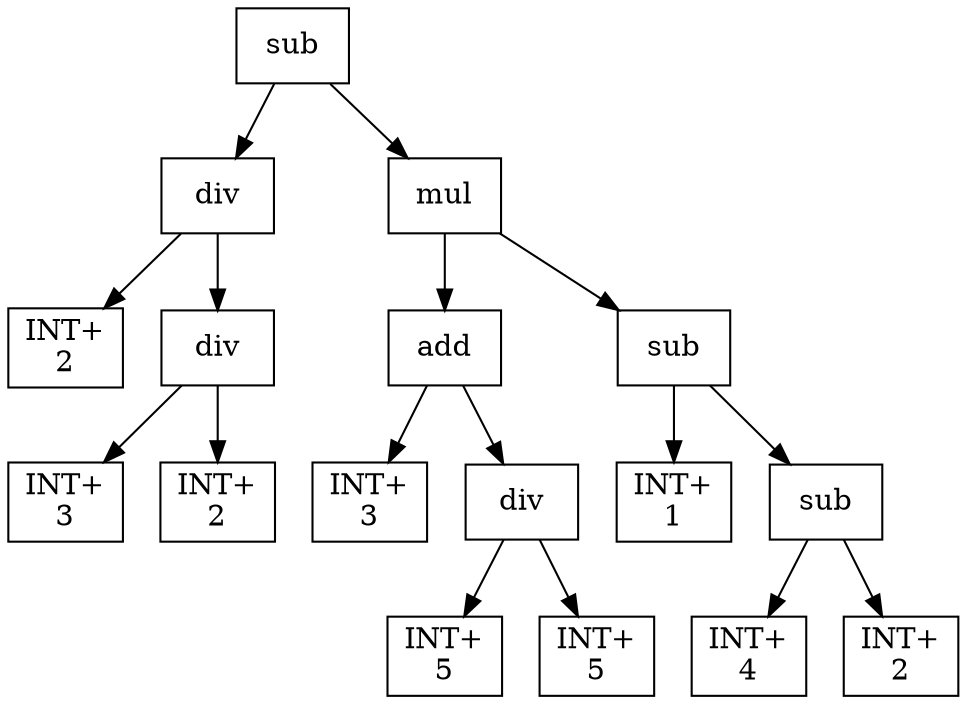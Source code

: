 digraph expr {
  node [shape=box];
  n1 [label="sub"];
  n2 [label="div"];
  n3 [label="INT+\n2"];
  n4 [label="div"];
  n5 [label="INT+\n3"];
  n6 [label="INT+\n2"];
  n4 -> n5;
  n4 -> n6;
  n2 -> n3;
  n2 -> n4;
  n7 [label="mul"];
  n8 [label="add"];
  n9 [label="INT+\n3"];
  n10 [label="div"];
  n11 [label="INT+\n5"];
  n12 [label="INT+\n5"];
  n10 -> n11;
  n10 -> n12;
  n8 -> n9;
  n8 -> n10;
  n13 [label="sub"];
  n14 [label="INT+\n1"];
  n15 [label="sub"];
  n16 [label="INT+\n4"];
  n17 [label="INT+\n2"];
  n15 -> n16;
  n15 -> n17;
  n13 -> n14;
  n13 -> n15;
  n7 -> n8;
  n7 -> n13;
  n1 -> n2;
  n1 -> n7;
}